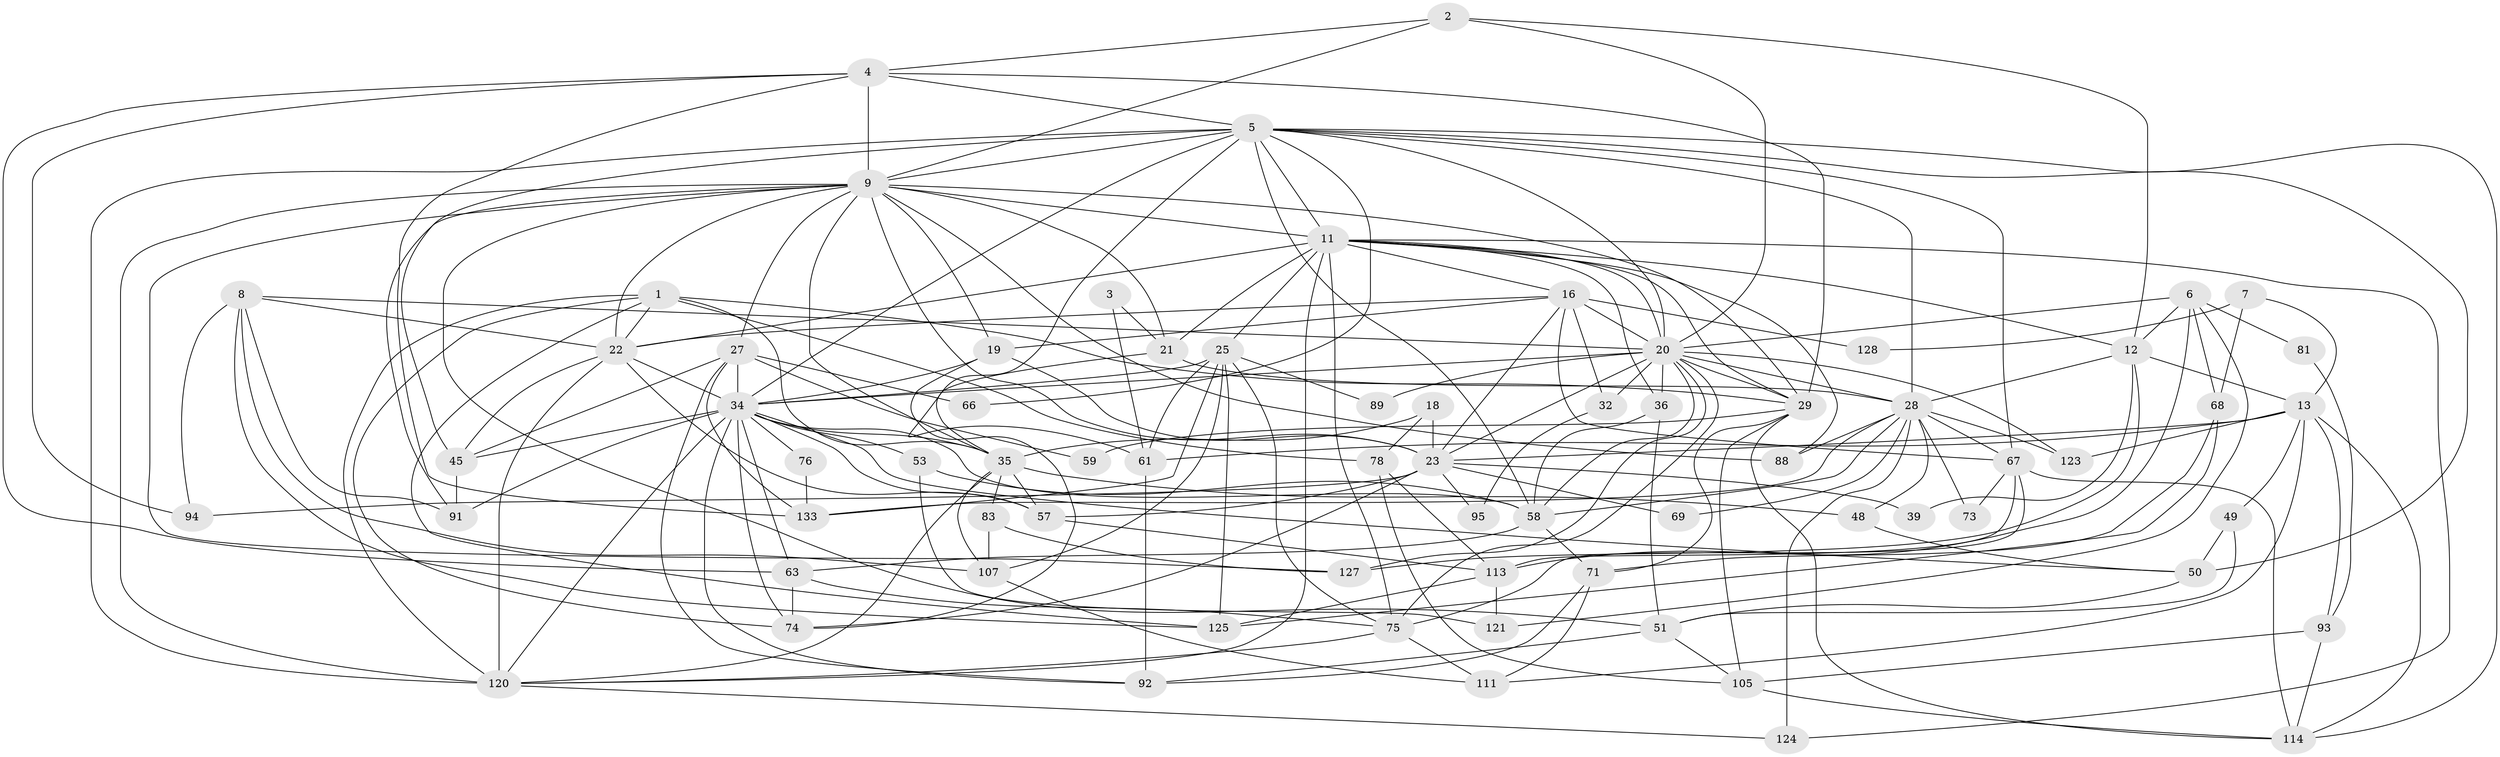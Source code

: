 // original degree distribution, {5: 0.21830985915492956, 4: 0.29577464788732394, 2: 0.1056338028169014, 7: 0.028169014084507043, 3: 0.2746478873239437, 8: 0.014084507042253521, 6: 0.06338028169014084}
// Generated by graph-tools (version 1.1) at 2025/14/03/09/25 04:14:54]
// undirected, 71 vertices, 203 edges
graph export_dot {
graph [start="1"]
  node [color=gray90,style=filled];
  1 [super="+44"];
  2;
  3;
  4 [super="+135+14+33"];
  5 [super="+52+17+10"];
  6 [super="+43"];
  7;
  8 [super="+90"];
  9 [super="+86+82+112+116"];
  11 [super="+15+55"];
  12 [super="+31+41"];
  13 [super="+70"];
  16 [super="+26"];
  18;
  19 [super="+129"];
  20 [super="+134+30"];
  21 [super="+47"];
  22 [super="+24+54"];
  23 [super="+84"];
  25 [super="+97+99"];
  27 [super="+42"];
  28 [super="+37+40"];
  29 [super="+109+130"];
  32 [super="+87"];
  34 [super="+96+72+38+56"];
  35 [super="+108+46"];
  36;
  39;
  45 [super="+115"];
  48;
  49;
  50 [super="+106"];
  51 [super="+62"];
  53;
  57;
  58 [super="+104"];
  59;
  61 [super="+85"];
  63;
  66;
  67 [super="+139"];
  68;
  69;
  71 [super="+119"];
  73;
  74 [super="+140"];
  75 [super="+141"];
  76;
  78;
  81;
  83;
  88;
  89;
  91;
  92;
  93;
  94;
  95;
  105;
  107;
  111;
  113;
  114 [super="+126+138"];
  120 [super="+131"];
  121;
  123;
  124;
  125;
  127;
  128;
  133;
  1 -- 35;
  1 -- 125;
  1 -- 74;
  1 -- 29;
  1 -- 78;
  1 -- 22;
  1 -- 120;
  2 -- 4;
  2 -- 12;
  2 -- 9;
  2 -- 20;
  3 -- 21;
  3 -- 61;
  4 -- 94;
  4 -- 133;
  4 -- 9;
  4 -- 63;
  4 -- 29;
  4 -- 5;
  5 -- 61;
  5 -- 28 [weight=2];
  5 -- 9;
  5 -- 114;
  5 -- 11;
  5 -- 66;
  5 -- 67;
  5 -- 45;
  5 -- 120 [weight=2];
  5 -- 58;
  5 -- 20;
  5 -- 50;
  5 -- 34;
  6 -- 121;
  6 -- 68;
  6 -- 113;
  6 -- 20;
  6 -- 81;
  6 -- 12;
  7 -- 68;
  7 -- 128;
  7 -- 13;
  8 -- 22;
  8 -- 107;
  8 -- 91;
  8 -- 125;
  8 -- 94;
  8 -- 20;
  9 -- 21;
  9 -- 127;
  9 -- 29;
  9 -- 19;
  9 -- 23;
  9 -- 88;
  9 -- 120;
  9 -- 22;
  9 -- 91;
  9 -- 27 [weight=2];
  9 -- 51;
  9 -- 35;
  9 -- 11;
  11 -- 12;
  11 -- 88;
  11 -- 36;
  11 -- 124;
  11 -- 20;
  11 -- 75;
  11 -- 29;
  11 -- 25;
  11 -- 21;
  11 -- 120;
  11 -- 16;
  11 -- 22;
  12 -- 127;
  12 -- 28;
  12 -- 39;
  12 -- 13;
  13 -- 123 [weight=2];
  13 -- 49;
  13 -- 111;
  13 -- 23;
  13 -- 93;
  13 -- 61;
  13 -- 114;
  16 -- 128 [weight=2];
  16 -- 32 [weight=2];
  16 -- 22;
  16 -- 20;
  16 -- 19;
  16 -- 67;
  16 -- 23;
  18 -- 78;
  18 -- 23;
  18 -- 35;
  19 -- 74;
  19 -- 34;
  19 -- 23;
  20 -- 89;
  20 -- 32;
  20 -- 28;
  20 -- 29;
  20 -- 127 [weight=2];
  20 -- 75;
  20 -- 58;
  20 -- 34 [weight=2];
  20 -- 36;
  20 -- 23;
  20 -- 123;
  21 -- 35;
  21 -- 28;
  22 -- 57;
  22 -- 120 [weight=2];
  22 -- 45;
  22 -- 34;
  23 -- 57;
  23 -- 69;
  23 -- 39;
  23 -- 94;
  23 -- 95;
  23 -- 74;
  25 -- 89;
  25 -- 61;
  25 -- 125;
  25 -- 34 [weight=2];
  25 -- 133;
  25 -- 107;
  25 -- 75;
  27 -- 92;
  27 -- 66;
  27 -- 133;
  27 -- 59;
  27 -- 45;
  27 -- 34;
  28 -- 123;
  28 -- 48;
  28 -- 73;
  28 -- 69;
  28 -- 133;
  28 -- 88;
  28 -- 124;
  28 -- 58;
  28 -- 67;
  29 -- 59;
  29 -- 71;
  29 -- 105;
  29 -- 114;
  32 -- 95;
  34 -- 50;
  34 -- 57;
  34 -- 91;
  34 -- 53;
  34 -- 74;
  34 -- 63;
  34 -- 35;
  34 -- 45;
  34 -- 58;
  34 -- 120;
  34 -- 76;
  34 -- 92;
  35 -- 57;
  35 -- 107;
  35 -- 48;
  35 -- 83;
  35 -- 120;
  36 -- 51;
  36 -- 58;
  45 -- 91;
  48 -- 50;
  49 -- 50;
  49 -- 51;
  50 -- 51;
  51 -- 105;
  51 -- 92;
  53 -- 121;
  53 -- 58;
  57 -- 113;
  58 -- 71;
  58 -- 63;
  61 -- 92;
  63 -- 74;
  63 -- 75;
  67 -- 75;
  67 -- 73;
  67 -- 113;
  67 -- 114;
  68 -- 125;
  68 -- 71;
  71 -- 92;
  71 -- 111;
  75 -- 111;
  75 -- 120;
  76 -- 133;
  78 -- 113;
  78 -- 105;
  81 -- 93;
  83 -- 107;
  83 -- 127;
  93 -- 105;
  93 -- 114;
  105 -- 114;
  107 -- 111;
  113 -- 121;
  113 -- 125;
  120 -- 124;
}
